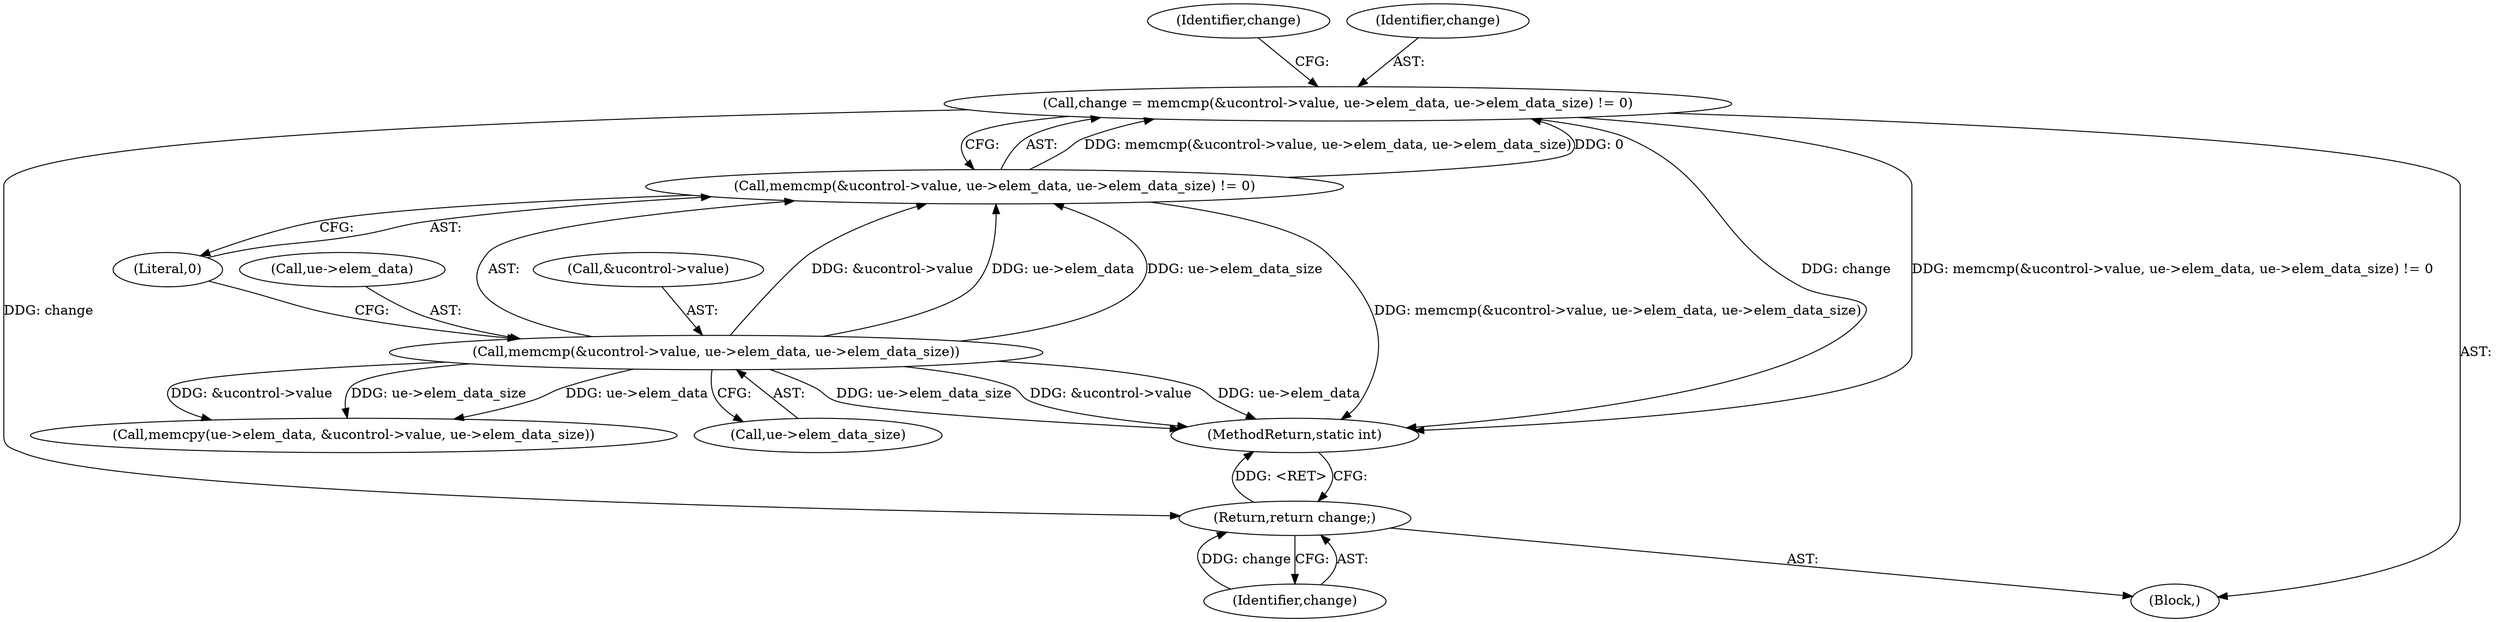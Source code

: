 digraph "0_linux_07f4d9d74a04aa7c72c5dae0ef97565f28f17b92_1@API" {
"1000118" [label="(Call,change = memcmp(&ucontrol->value, ue->elem_data, ue->elem_data_size) != 0)"];
"1000120" [label="(Call,memcmp(&ucontrol->value, ue->elem_data, ue->elem_data_size) != 0)"];
"1000121" [label="(Call,memcmp(&ucontrol->value, ue->elem_data, ue->elem_data_size))"];
"1000153" [label="(Return,return change;)"];
"1000120" [label="(Call,memcmp(&ucontrol->value, ue->elem_data, ue->elem_data_size) != 0)"];
"1000134" [label="(Identifier,change)"];
"1000118" [label="(Call,change = memcmp(&ucontrol->value, ue->elem_data, ue->elem_data_size) != 0)"];
"1000132" [label="(Literal,0)"];
"1000119" [label="(Identifier,change)"];
"1000121" [label="(Call,memcmp(&ucontrol->value, ue->elem_data, ue->elem_data_size))"];
"1000126" [label="(Call,ue->elem_data)"];
"1000103" [label="(Block,)"];
"1000153" [label="(Return,return change;)"];
"1000154" [label="(Identifier,change)"];
"1000135" [label="(Call,memcpy(ue->elem_data, &ucontrol->value, ue->elem_data_size))"];
"1000129" [label="(Call,ue->elem_data_size)"];
"1000155" [label="(MethodReturn,static int)"];
"1000122" [label="(Call,&ucontrol->value)"];
"1000118" -> "1000103"  [label="AST: "];
"1000118" -> "1000120"  [label="CFG: "];
"1000119" -> "1000118"  [label="AST: "];
"1000120" -> "1000118"  [label="AST: "];
"1000134" -> "1000118"  [label="CFG: "];
"1000118" -> "1000155"  [label="DDG: change"];
"1000118" -> "1000155"  [label="DDG: memcmp(&ucontrol->value, ue->elem_data, ue->elem_data_size) != 0"];
"1000120" -> "1000118"  [label="DDG: memcmp(&ucontrol->value, ue->elem_data, ue->elem_data_size)"];
"1000120" -> "1000118"  [label="DDG: 0"];
"1000118" -> "1000153"  [label="DDG: change"];
"1000120" -> "1000132"  [label="CFG: "];
"1000121" -> "1000120"  [label="AST: "];
"1000132" -> "1000120"  [label="AST: "];
"1000120" -> "1000155"  [label="DDG: memcmp(&ucontrol->value, ue->elem_data, ue->elem_data_size)"];
"1000121" -> "1000120"  [label="DDG: &ucontrol->value"];
"1000121" -> "1000120"  [label="DDG: ue->elem_data"];
"1000121" -> "1000120"  [label="DDG: ue->elem_data_size"];
"1000121" -> "1000129"  [label="CFG: "];
"1000122" -> "1000121"  [label="AST: "];
"1000126" -> "1000121"  [label="AST: "];
"1000129" -> "1000121"  [label="AST: "];
"1000132" -> "1000121"  [label="CFG: "];
"1000121" -> "1000155"  [label="DDG: ue->elem_data"];
"1000121" -> "1000155"  [label="DDG: ue->elem_data_size"];
"1000121" -> "1000155"  [label="DDG: &ucontrol->value"];
"1000121" -> "1000135"  [label="DDG: ue->elem_data"];
"1000121" -> "1000135"  [label="DDG: &ucontrol->value"];
"1000121" -> "1000135"  [label="DDG: ue->elem_data_size"];
"1000153" -> "1000103"  [label="AST: "];
"1000153" -> "1000154"  [label="CFG: "];
"1000154" -> "1000153"  [label="AST: "];
"1000155" -> "1000153"  [label="CFG: "];
"1000153" -> "1000155"  [label="DDG: <RET>"];
"1000154" -> "1000153"  [label="DDG: change"];
}
